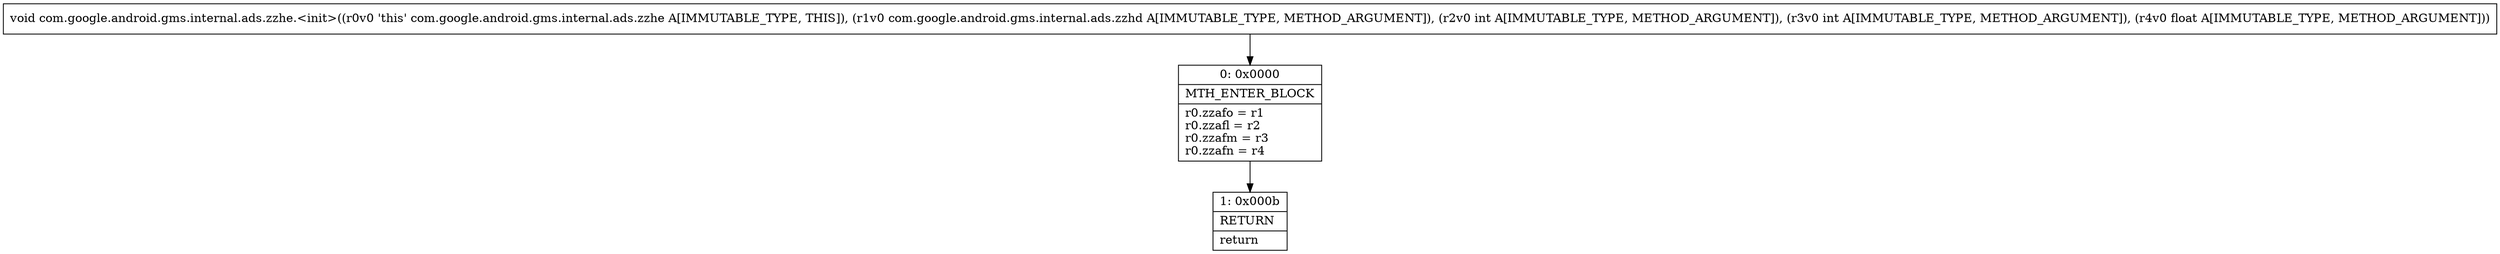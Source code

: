 digraph "CFG forcom.google.android.gms.internal.ads.zzhe.\<init\>(Lcom\/google\/android\/gms\/internal\/ads\/zzhd;IIF)V" {
Node_0 [shape=record,label="{0\:\ 0x0000|MTH_ENTER_BLOCK\l|r0.zzafo = r1\lr0.zzafl = r2\lr0.zzafm = r3\lr0.zzafn = r4\l}"];
Node_1 [shape=record,label="{1\:\ 0x000b|RETURN\l|return\l}"];
MethodNode[shape=record,label="{void com.google.android.gms.internal.ads.zzhe.\<init\>((r0v0 'this' com.google.android.gms.internal.ads.zzhe A[IMMUTABLE_TYPE, THIS]), (r1v0 com.google.android.gms.internal.ads.zzhd A[IMMUTABLE_TYPE, METHOD_ARGUMENT]), (r2v0 int A[IMMUTABLE_TYPE, METHOD_ARGUMENT]), (r3v0 int A[IMMUTABLE_TYPE, METHOD_ARGUMENT]), (r4v0 float A[IMMUTABLE_TYPE, METHOD_ARGUMENT])) }"];
MethodNode -> Node_0;
Node_0 -> Node_1;
}

